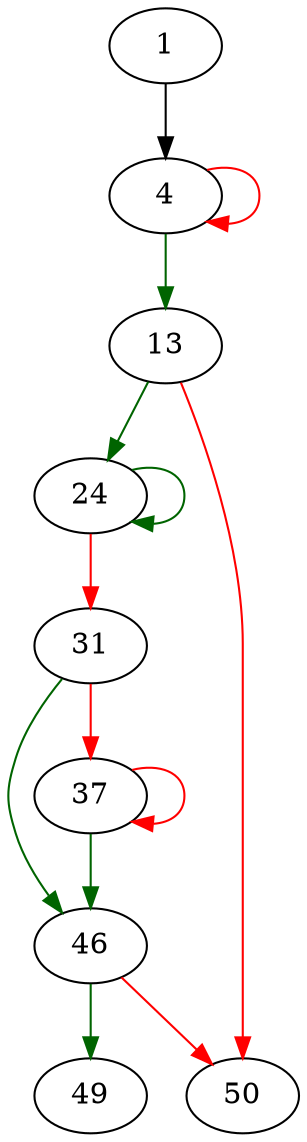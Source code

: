 strict digraph "find_int" {
	// Node definitions.
	1 [entry=true];
	4;
	13;
	24;
	50;
	31;
	46;
	37;
	49;

	// Edge definitions.
	1 -> 4;
	4 -> 4 [
		color=red
		cond=false
	];
	4 -> 13 [
		color=darkgreen
		cond=true
	];
	13 -> 24 [
		color=darkgreen
		cond=true
	];
	13 -> 50 [
		color=red
		cond=false
	];
	24 -> 24 [
		color=darkgreen
		cond=true
	];
	24 -> 31 [
		color=red
		cond=false
	];
	31 -> 46 [
		color=darkgreen
		cond=true
	];
	31 -> 37 [
		color=red
		cond=false
	];
	46 -> 50 [
		color=red
		cond=false
	];
	46 -> 49 [
		color=darkgreen
		cond=true
	];
	37 -> 46 [
		color=darkgreen
		cond=true
	];
	37 -> 37 [
		color=red
		cond=false
	];
}